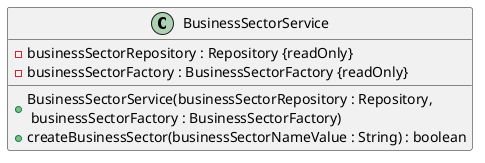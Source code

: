@startuml
'https://plantuml.com/sequence-diagram

class BusinessSectorService {
    - businessSectorRepository : Repository {readOnly}
    - businessSectorFactory : BusinessSectorFactory {readOnly}

    + BusinessSectorService(businessSectorRepository : Repository,\n businessSectorFactory : BusinessSectorFactory)
    + createBusinessSector(businessSectorNameValue : String) : boolean
}

@enduml